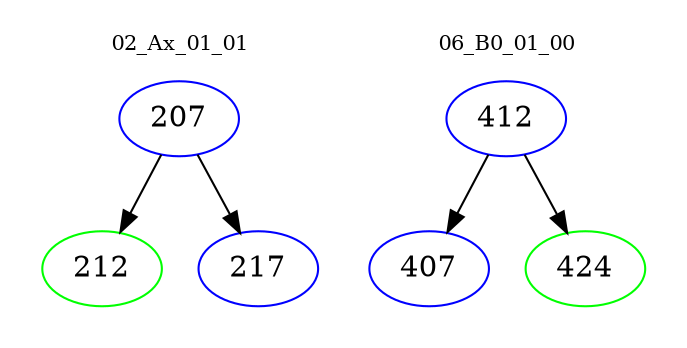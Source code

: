 digraph{
subgraph cluster_0 {
color = white
label = "02_Ax_01_01";
fontsize=10;
T0_207 [label="207", color="blue"]
T0_207 -> T0_212 [color="black"]
T0_212 [label="212", color="green"]
T0_207 -> T0_217 [color="black"]
T0_217 [label="217", color="blue"]
}
subgraph cluster_1 {
color = white
label = "06_B0_01_00";
fontsize=10;
T1_412 [label="412", color="blue"]
T1_412 -> T1_407 [color="black"]
T1_407 [label="407", color="blue"]
T1_412 -> T1_424 [color="black"]
T1_424 [label="424", color="green"]
}
}

